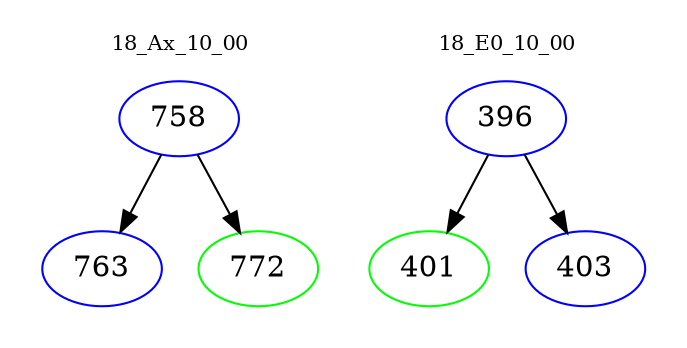 digraph{
subgraph cluster_0 {
color = white
label = "18_Ax_10_00";
fontsize=10;
T0_758 [label="758", color="blue"]
T0_758 -> T0_763 [color="black"]
T0_763 [label="763", color="blue"]
T0_758 -> T0_772 [color="black"]
T0_772 [label="772", color="green"]
}
subgraph cluster_1 {
color = white
label = "18_E0_10_00";
fontsize=10;
T1_396 [label="396", color="blue"]
T1_396 -> T1_401 [color="black"]
T1_401 [label="401", color="green"]
T1_396 -> T1_403 [color="black"]
T1_403 [label="403", color="blue"]
}
}

